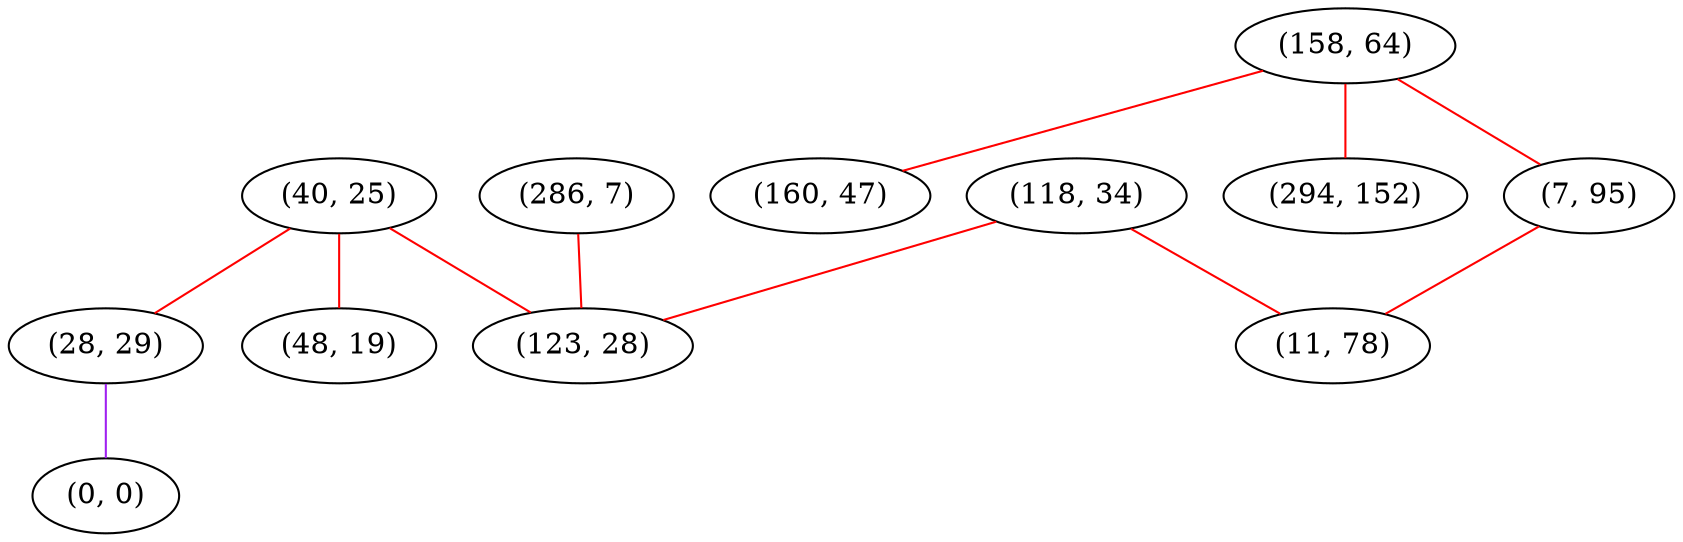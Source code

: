 graph "" {
"(40, 25)";
"(118, 34)";
"(158, 64)";
"(160, 47)";
"(28, 29)";
"(286, 7)";
"(0, 0)";
"(7, 95)";
"(11, 78)";
"(48, 19)";
"(123, 28)";
"(294, 152)";
"(40, 25)" -- "(28, 29)"  [color=red, key=0, weight=1];
"(40, 25)" -- "(48, 19)"  [color=red, key=0, weight=1];
"(40, 25)" -- "(123, 28)"  [color=red, key=0, weight=1];
"(118, 34)" -- "(123, 28)"  [color=red, key=0, weight=1];
"(118, 34)" -- "(11, 78)"  [color=red, key=0, weight=1];
"(158, 64)" -- "(7, 95)"  [color=red, key=0, weight=1];
"(158, 64)" -- "(160, 47)"  [color=red, key=0, weight=1];
"(158, 64)" -- "(294, 152)"  [color=red, key=0, weight=1];
"(28, 29)" -- "(0, 0)"  [color=purple, key=0, weight=4];
"(286, 7)" -- "(123, 28)"  [color=red, key=0, weight=1];
"(7, 95)" -- "(11, 78)"  [color=red, key=0, weight=1];
}
